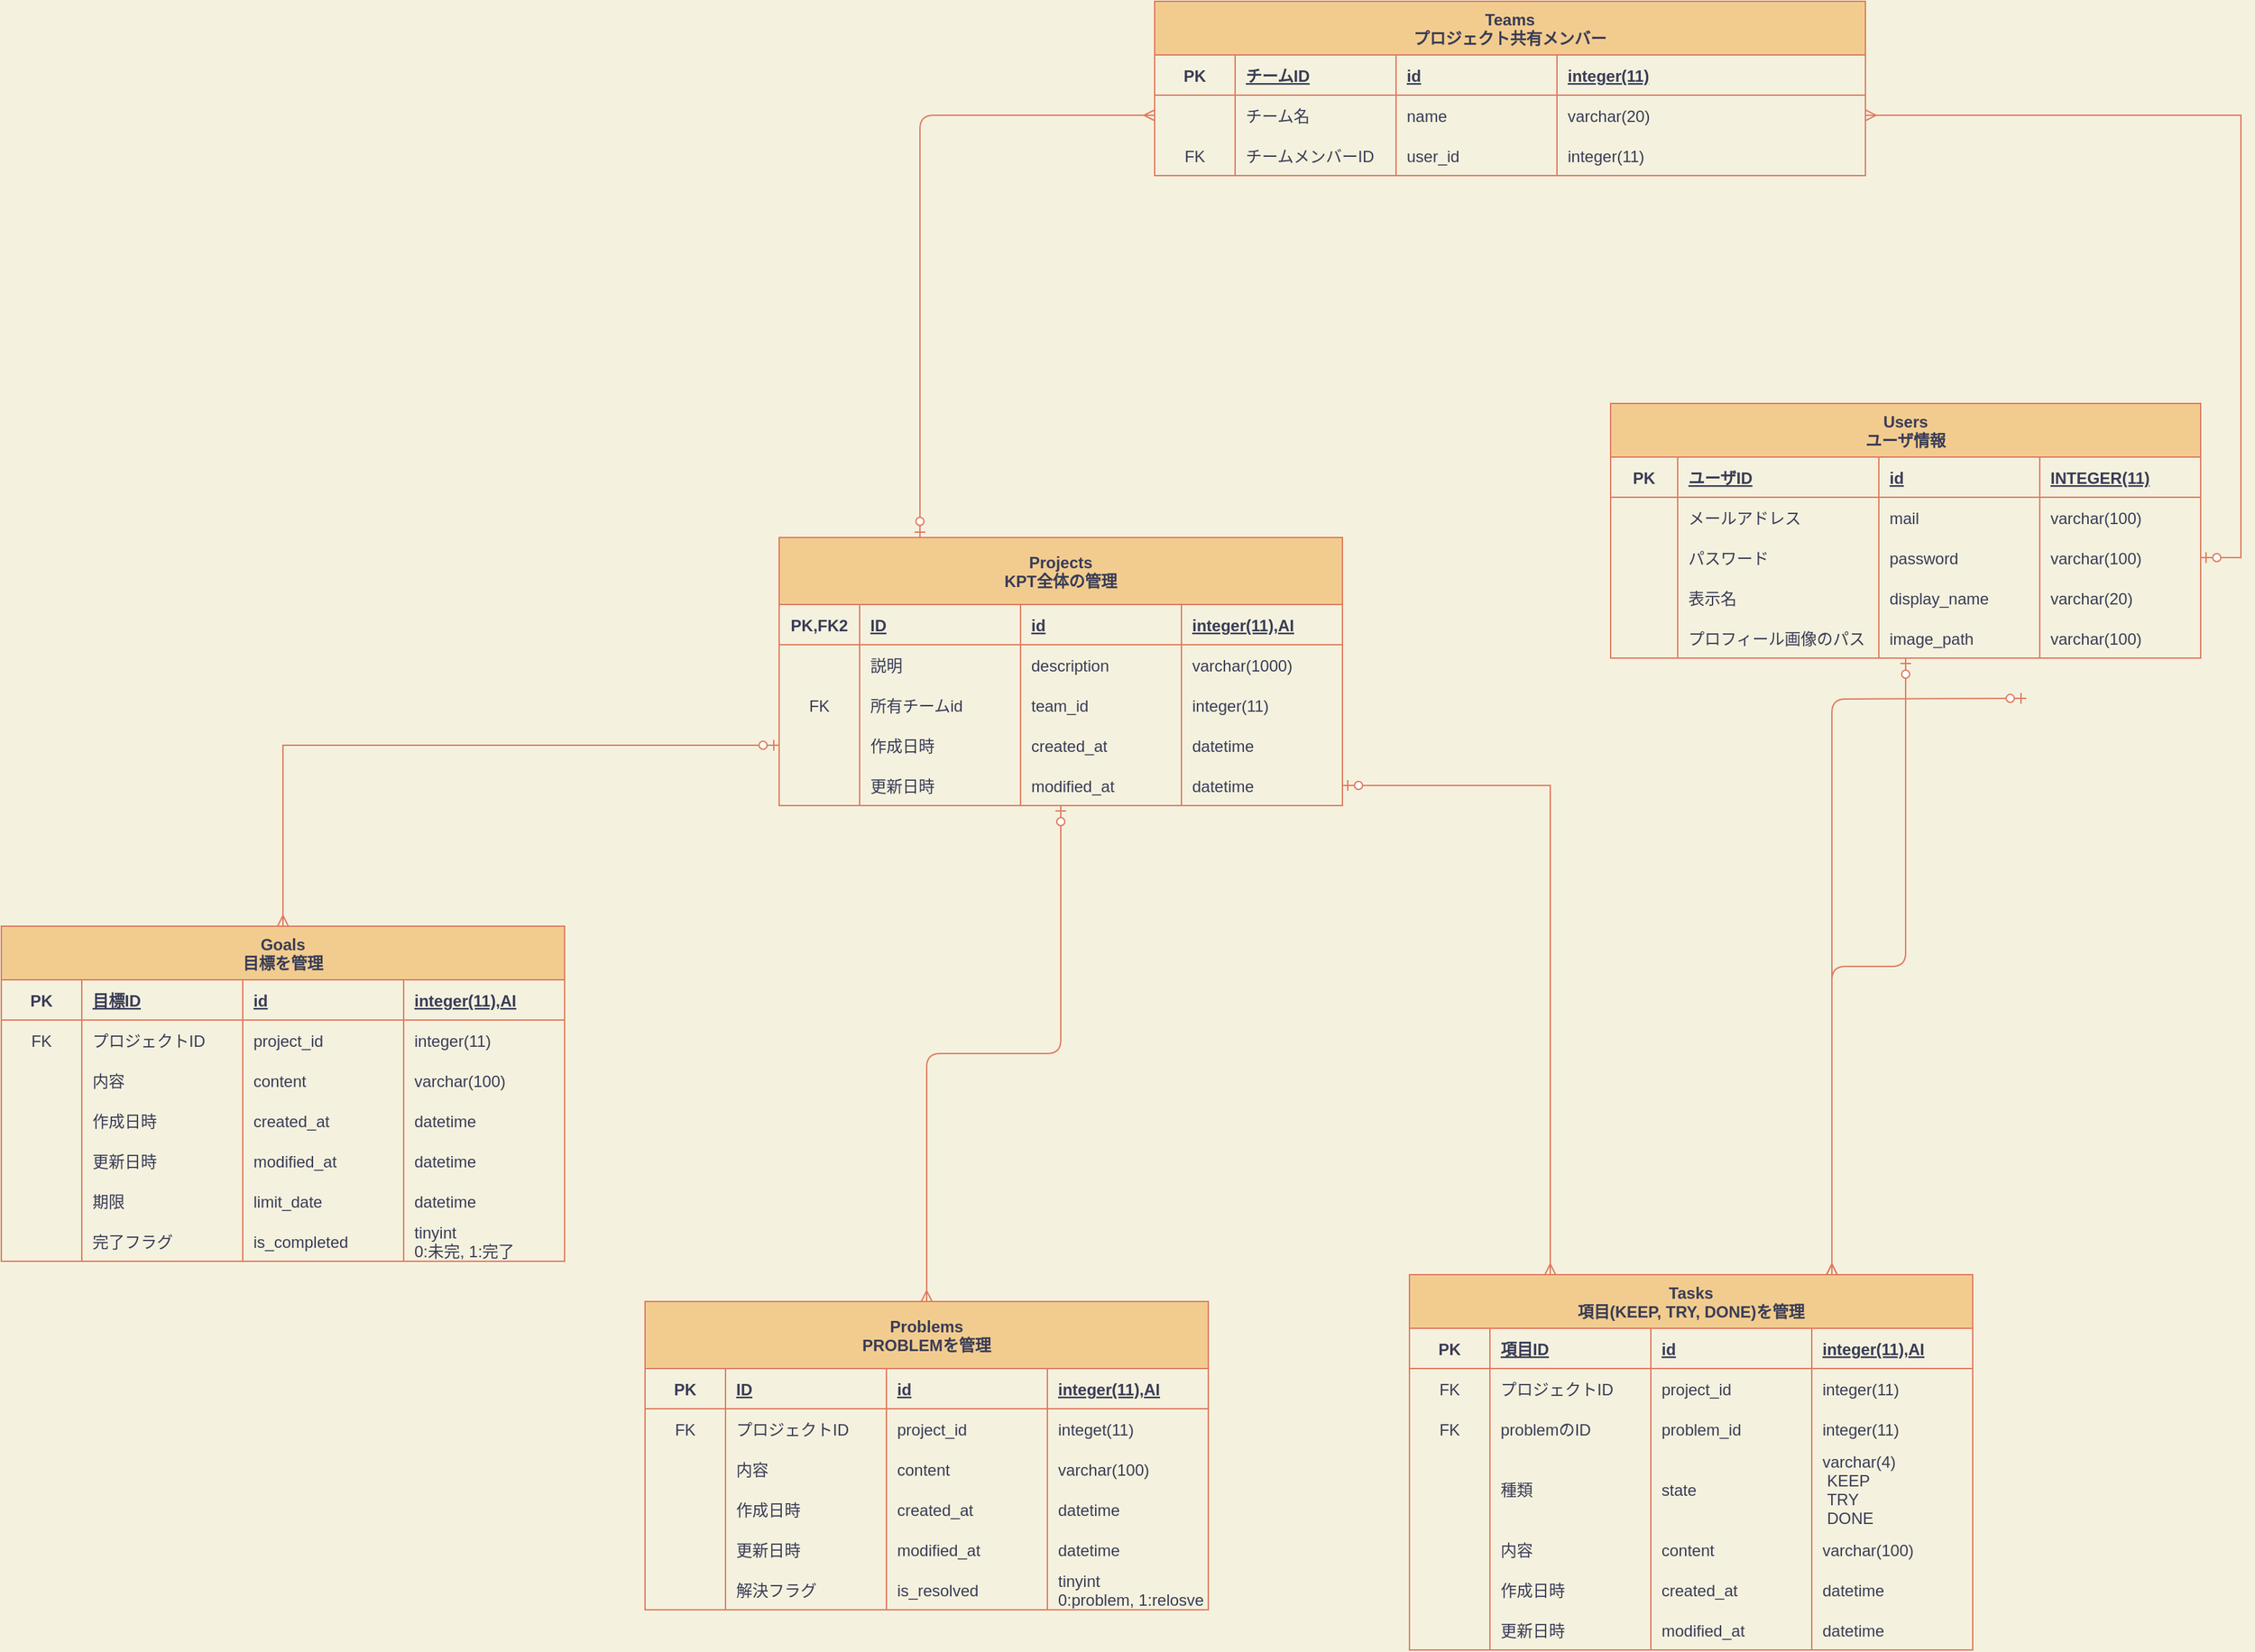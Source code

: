 <mxfile version="13.10.0" type="embed">
    <diagram id="QNNgESZjir1vx-nOhgNs" name="Page-1">
        <mxGraphModel dx="1314" dy="539" grid="1" gridSize="10" guides="1" tooltips="1" connect="1" arrows="1" fold="1" page="1" pageScale="1" pageWidth="827" pageHeight="1169" background="#F4F1DE" math="0" shadow="0">
            <root>
                <mxCell id="0"/>
                <mxCell id="1" parent="0"/>
                <mxCell id="329" style="edgeStyle=orthogonalEdgeStyle;curved=0;rounded=1;sketch=0;orthogonalLoop=1;jettySize=auto;html=1;entryX=0.75;entryY=0;entryDx=0;entryDy=0;startArrow=ERzeroToOne;startFill=1;endArrow=ERmany;endFill=0;strokeColor=#E07A5F;fillColor=#F2CC8F;fontColor=#393C56;exitX=0.399;exitY=1.011;exitDx=0;exitDy=0;exitPerimeter=0;labelBackgroundColor=#F4F1DE;" parent="1" target="156" edge="1">
                    <mxGeometry relative="1" as="geometry">
                        <mxPoint x="1010" y="930" as="sourcePoint"/>
                    </mxGeometry>
                </mxCell>
                <mxCell id="330" style="edgeStyle=orthogonalEdgeStyle;curved=0;rounded=1;sketch=0;orthogonalLoop=1;jettySize=auto;html=1;exitX=0.25;exitY=1;exitDx=0;exitDy=0;entryX=1;entryY=0.5;entryDx=0;entryDy=0;startArrow=ERzeroToOne;startFill=1;endArrow=ERmany;endFill=0;strokeColor=#E07A5F;fillColor=#F2CC8F;fontColor=#393C56;labelBackgroundColor=#F4F1DE;" parent="1" source="25" edge="1">
                    <mxGeometry relative="1" as="geometry"/>
                </mxCell>
                <mxCell id="425" style="edgeStyle=orthogonalEdgeStyle;curved=0;rounded=1;sketch=0;orthogonalLoop=1;jettySize=auto;html=1;entryX=0.75;entryY=0;entryDx=0;entryDy=0;startArrow=ERzeroToOne;startFill=1;endArrow=ERmany;endFill=0;strokeColor=#E07A5F;fillColor=#F2CC8F;fontColor=#393C56;" parent="1" source="25" target="156" edge="1">
                    <mxGeometry relative="1" as="geometry">
                        <mxPoint x="1120" y="930" as="sourcePoint"/>
                    </mxGeometry>
                </mxCell>
                <mxCell id="25" value="Users&#10;ユーザ情報" style="shape=table;startSize=40;container=1;collapsible=1;childLayout=tableLayout;fixedRows=1;rowLines=0;fontStyle=1;align=center;resizeLast=1;rounded=0;sketch=0;strokeColor=#E07A5F;fillColor=#F2CC8F;fontColor=#393C56;" parent="1" vertex="1">
                    <mxGeometry x="700" y="710" width="440" height="190" as="geometry"/>
                </mxCell>
                <mxCell id="29" value="" style="shape=partialRectangle;collapsible=0;dropTarget=0;pointerEvents=0;fillColor=none;top=0;left=0;bottom=1;right=0;points=[[0,0.5],[1,0.5]];portConstraint=eastwest;strokeColor=#E07A5F;fontColor=#393C56;" parent="25" vertex="1">
                    <mxGeometry y="40" width="440" height="30" as="geometry"/>
                </mxCell>
                <mxCell id="30" value="PK" style="shape=partialRectangle;connectable=0;fillColor=none;top=0;left=0;bottom=0;right=0;fontStyle=1;overflow=hidden;strokeColor=#E07A5F;fontColor=#393C56;" parent="29" vertex="1">
                    <mxGeometry width="50" height="30" as="geometry"/>
                </mxCell>
                <mxCell id="112" value="ユーザID" style="shape=partialRectangle;connectable=0;fillColor=none;top=0;left=0;bottom=0;right=0;align=left;spacingLeft=6;fontStyle=5;overflow=hidden;strokeColor=#E07A5F;fontColor=#393C56;" parent="29" vertex="1">
                    <mxGeometry x="50" width="150" height="30" as="geometry"/>
                </mxCell>
                <mxCell id="31" value="id" style="shape=partialRectangle;connectable=0;fillColor=none;top=0;left=0;bottom=0;right=0;align=left;spacingLeft=6;fontStyle=5;overflow=hidden;strokeColor=#E07A5F;fontColor=#393C56;" parent="29" vertex="1">
                    <mxGeometry x="200" width="120" height="30" as="geometry"/>
                </mxCell>
                <mxCell id="57" value="INTEGER(11)" style="shape=partialRectangle;connectable=0;fillColor=none;top=0;left=0;bottom=0;right=0;align=left;spacingLeft=6;fontStyle=5;overflow=hidden;strokeColor=#E07A5F;fontColor=#393C56;" parent="29" vertex="1">
                    <mxGeometry x="320" width="120" height="30" as="geometry"/>
                </mxCell>
                <mxCell id="32" value="" style="shape=partialRectangle;collapsible=0;dropTarget=0;pointerEvents=0;fillColor=none;top=0;left=0;bottom=0;right=0;points=[[0,0.5],[1,0.5]];portConstraint=eastwest;strokeColor=#E07A5F;fontColor=#393C56;" parent="25" vertex="1">
                    <mxGeometry y="70" width="440" height="30" as="geometry"/>
                </mxCell>
                <mxCell id="33" value="" style="shape=partialRectangle;connectable=0;fillColor=none;top=0;left=0;bottom=0;right=0;editable=1;overflow=hidden;strokeColor=#E07A5F;fontColor=#393C56;" parent="32" vertex="1">
                    <mxGeometry width="50" height="30" as="geometry"/>
                </mxCell>
                <mxCell id="113" value="メールアドレス" style="shape=partialRectangle;connectable=0;fillColor=none;top=0;left=0;bottom=0;right=0;align=left;spacingLeft=6;overflow=hidden;strokeColor=#E07A5F;fontColor=#393C56;" parent="32" vertex="1">
                    <mxGeometry x="50" width="150" height="30" as="geometry"/>
                </mxCell>
                <mxCell id="34" value="mail" style="shape=partialRectangle;connectable=0;fillColor=none;top=0;left=0;bottom=0;right=0;align=left;spacingLeft=6;overflow=hidden;strokeColor=#E07A5F;fontColor=#393C56;" parent="32" vertex="1">
                    <mxGeometry x="200" width="120" height="30" as="geometry"/>
                </mxCell>
                <mxCell id="58" value="varchar(100)" style="shape=partialRectangle;connectable=0;fillColor=none;top=0;left=0;bottom=0;right=0;align=left;spacingLeft=6;overflow=hidden;strokeColor=#E07A5F;fontColor=#393C56;" parent="32" vertex="1">
                    <mxGeometry x="320" width="120" height="30" as="geometry"/>
                </mxCell>
                <mxCell id="35" value="" style="shape=partialRectangle;collapsible=0;dropTarget=0;pointerEvents=0;fillColor=none;top=0;left=0;bottom=0;right=0;points=[[0,0.5],[1,0.5]];portConstraint=eastwest;strokeColor=#E07A5F;fontColor=#393C56;" parent="25" vertex="1">
                    <mxGeometry y="100" width="440" height="30" as="geometry"/>
                </mxCell>
                <mxCell id="36" value="" style="shape=partialRectangle;connectable=0;fillColor=none;top=0;left=0;bottom=0;right=0;editable=1;overflow=hidden;strokeColor=#E07A5F;fontColor=#393C56;" parent="35" vertex="1">
                    <mxGeometry width="50" height="30" as="geometry"/>
                </mxCell>
                <mxCell id="114" value="パスワード" style="shape=partialRectangle;connectable=0;fillColor=none;top=0;left=0;bottom=0;right=0;align=left;spacingLeft=6;overflow=hidden;strokeColor=#E07A5F;fontColor=#393C56;" parent="35" vertex="1">
                    <mxGeometry x="50" width="150" height="30" as="geometry"/>
                </mxCell>
                <mxCell id="37" value="password" style="shape=partialRectangle;connectable=0;fillColor=none;top=0;left=0;bottom=0;right=0;align=left;spacingLeft=6;overflow=hidden;strokeColor=#E07A5F;fontColor=#393C56;" parent="35" vertex="1">
                    <mxGeometry x="200" width="120" height="30" as="geometry"/>
                </mxCell>
                <mxCell id="59" value="varchar(100)" style="shape=partialRectangle;connectable=0;fillColor=none;top=0;left=0;bottom=0;right=0;align=left;spacingLeft=6;overflow=hidden;strokeColor=#E07A5F;fontColor=#393C56;" parent="35" vertex="1">
                    <mxGeometry x="320" width="120" height="30" as="geometry"/>
                </mxCell>
                <mxCell id="60" style="shape=partialRectangle;collapsible=0;dropTarget=0;pointerEvents=0;fillColor=none;top=0;left=0;bottom=0;right=0;points=[[0,0.5],[1,0.5]];portConstraint=eastwest;strokeColor=#E07A5F;fontColor=#393C56;" parent="25" vertex="1">
                    <mxGeometry y="130" width="440" height="30" as="geometry"/>
                </mxCell>
                <mxCell id="61" style="shape=partialRectangle;connectable=0;fillColor=none;top=0;left=0;bottom=0;right=0;editable=1;overflow=hidden;strokeColor=#E07A5F;fontColor=#393C56;" parent="60" vertex="1">
                    <mxGeometry width="50" height="30" as="geometry"/>
                </mxCell>
                <mxCell id="115" value="表示名" style="shape=partialRectangle;connectable=0;fillColor=none;top=0;left=0;bottom=0;right=0;align=left;spacingLeft=6;overflow=hidden;strokeColor=#E07A5F;fontColor=#393C56;" parent="60" vertex="1">
                    <mxGeometry x="50" width="150" height="30" as="geometry"/>
                </mxCell>
                <mxCell id="62" value="display_name" style="shape=partialRectangle;connectable=0;fillColor=none;top=0;left=0;bottom=0;right=0;align=left;spacingLeft=6;overflow=hidden;strokeColor=#E07A5F;fontColor=#393C56;" parent="60" vertex="1">
                    <mxGeometry x="200" width="120" height="30" as="geometry"/>
                </mxCell>
                <mxCell id="63" value="varchar(20)" style="shape=partialRectangle;connectable=0;fillColor=none;top=0;left=0;bottom=0;right=0;align=left;spacingLeft=6;overflow=hidden;strokeColor=#E07A5F;fontColor=#393C56;" parent="60" vertex="1">
                    <mxGeometry x="320" width="120" height="30" as="geometry"/>
                </mxCell>
                <mxCell id="68" style="shape=partialRectangle;collapsible=0;dropTarget=0;pointerEvents=0;fillColor=none;top=0;left=0;bottom=0;right=0;points=[[0,0.5],[1,0.5]];portConstraint=eastwest;strokeColor=#E07A5F;fontColor=#393C56;" parent="25" vertex="1">
                    <mxGeometry y="160" width="440" height="30" as="geometry"/>
                </mxCell>
                <mxCell id="69" style="shape=partialRectangle;connectable=0;fillColor=none;top=0;left=0;bottom=0;right=0;editable=1;overflow=hidden;strokeColor=#E07A5F;fontColor=#393C56;" parent="68" vertex="1">
                    <mxGeometry width="50" height="30" as="geometry"/>
                </mxCell>
                <mxCell id="117" value="プロフィール画像のパス" style="shape=partialRectangle;connectable=0;fillColor=none;top=0;left=0;bottom=0;right=0;align=left;spacingLeft=6;overflow=hidden;strokeColor=#E07A5F;fontColor=#393C56;" parent="68" vertex="1">
                    <mxGeometry x="50" width="150" height="30" as="geometry"/>
                </mxCell>
                <mxCell id="70" value="image_path" style="shape=partialRectangle;connectable=0;fillColor=none;top=0;left=0;bottom=0;right=0;align=left;spacingLeft=6;overflow=hidden;strokeColor=#E07A5F;fontColor=#393C56;" parent="68" vertex="1">
                    <mxGeometry x="200" width="120" height="30" as="geometry"/>
                </mxCell>
                <mxCell id="71" value="varchar(100)" style="shape=partialRectangle;connectable=0;fillColor=none;top=0;left=0;bottom=0;right=0;align=left;spacingLeft=6;overflow=hidden;strokeColor=#E07A5F;fontColor=#393C56;" parent="68" vertex="1">
                    <mxGeometry x="320" width="120" height="30" as="geometry"/>
                </mxCell>
                <mxCell id="148" style="edgeStyle=orthogonalEdgeStyle;curved=0;rounded=1;sketch=0;orthogonalLoop=1;jettySize=auto;html=1;exitX=0.5;exitY=1;exitDx=0;exitDy=0;entryX=1;entryY=0.5;entryDx=0;entryDy=0;startArrow=ERzeroToOne;startFill=1;endArrow=ERmany;endFill=0;strokeColor=#E07A5F;fillColor=#F2CC8F;fontColor=#393C56;labelBackgroundColor=#F4F1DE;" parent="1" source="77" edge="1">
                    <mxGeometry relative="1" as="geometry"/>
                </mxCell>
                <mxCell id="77" value="Teams&#10;プロジェクト共有メンバー" style="shape=table;startSize=40;container=1;collapsible=1;childLayout=tableLayout;fixedRows=1;rowLines=0;fontStyle=1;align=center;resizeLast=1;rounded=0;sketch=0;strokeColor=#E07A5F;fillColor=#F2CC8F;fontColor=#393C56;" parent="1" vertex="1">
                    <mxGeometry x="360" y="410" width="530" height="130" as="geometry"/>
                </mxCell>
                <mxCell id="81" value="" style="shape=partialRectangle;collapsible=0;dropTarget=0;pointerEvents=0;fillColor=none;top=0;left=0;bottom=1;right=0;points=[[0,0.5],[1,0.5]];portConstraint=eastwest;strokeColor=#E07A5F;fontColor=#393C56;" parent="77" vertex="1">
                    <mxGeometry y="40" width="530" height="30" as="geometry"/>
                </mxCell>
                <mxCell id="82" value="PK" style="shape=partialRectangle;connectable=0;fillColor=none;top=0;left=0;bottom=0;right=0;fontStyle=1;overflow=hidden;strokeColor=#E07A5F;fontColor=#393C56;" parent="81" vertex="1">
                    <mxGeometry width="60" height="30" as="geometry"/>
                </mxCell>
                <mxCell id="123" value="チームID" style="shape=partialRectangle;connectable=0;fillColor=none;top=0;left=0;bottom=0;right=0;align=left;spacingLeft=6;fontStyle=5;overflow=hidden;strokeColor=#E07A5F;fontColor=#393C56;" parent="81" vertex="1">
                    <mxGeometry x="60" width="120" height="30" as="geometry"/>
                </mxCell>
                <mxCell id="83" value="id" style="shape=partialRectangle;connectable=0;fillColor=none;top=0;left=0;bottom=0;right=0;align=left;spacingLeft=6;fontStyle=5;overflow=hidden;strokeColor=#E07A5F;fontColor=#393C56;" parent="81" vertex="1">
                    <mxGeometry x="180" width="120" height="30" as="geometry"/>
                </mxCell>
                <mxCell id="91" value="integer(11)" style="shape=partialRectangle;connectable=0;fillColor=none;top=0;left=0;bottom=0;right=0;align=left;spacingLeft=6;fontStyle=5;overflow=hidden;strokeColor=#E07A5F;fontColor=#393C56;" parent="81" vertex="1">
                    <mxGeometry x="300" width="230" height="30" as="geometry"/>
                </mxCell>
                <mxCell id="84" value="" style="shape=partialRectangle;collapsible=0;dropTarget=0;pointerEvents=0;fillColor=none;top=0;left=0;bottom=0;right=0;points=[[0,0.5],[1,0.5]];portConstraint=eastwest;strokeColor=#E07A5F;fontColor=#393C56;" parent="77" vertex="1">
                    <mxGeometry y="70" width="530" height="30" as="geometry"/>
                </mxCell>
                <mxCell id="85" value="" style="shape=partialRectangle;connectable=0;fillColor=none;top=0;left=0;bottom=0;right=0;editable=1;overflow=hidden;strokeColor=#E07A5F;fontColor=#393C56;" parent="84" vertex="1">
                    <mxGeometry width="60" height="30" as="geometry"/>
                </mxCell>
                <mxCell id="124" value="チーム名" style="shape=partialRectangle;connectable=0;fillColor=none;top=0;left=0;bottom=0;right=0;align=left;spacingLeft=6;overflow=hidden;strokeColor=#E07A5F;fontColor=#393C56;" parent="84" vertex="1">
                    <mxGeometry x="60" width="120" height="30" as="geometry"/>
                </mxCell>
                <mxCell id="86" value="name" style="shape=partialRectangle;connectable=0;fillColor=none;top=0;left=0;bottom=0;right=0;align=left;spacingLeft=6;overflow=hidden;strokeColor=#E07A5F;fontColor=#393C56;" parent="84" vertex="1">
                    <mxGeometry x="180" width="120" height="30" as="geometry"/>
                </mxCell>
                <mxCell id="92" value="varchar(20)" style="shape=partialRectangle;connectable=0;fillColor=none;top=0;left=0;bottom=0;right=0;align=left;spacingLeft=6;overflow=hidden;strokeColor=#E07A5F;fontColor=#393C56;" parent="84" vertex="1">
                    <mxGeometry x="300" width="230" height="30" as="geometry"/>
                </mxCell>
                <mxCell id="87" value="" style="shape=partialRectangle;collapsible=0;dropTarget=0;pointerEvents=0;fillColor=none;top=0;left=0;bottom=0;right=0;points=[[0,0.5],[1,0.5]];portConstraint=eastwest;strokeColor=#E07A5F;fontColor=#393C56;" parent="77" vertex="1">
                    <mxGeometry y="100" width="530" height="30" as="geometry"/>
                </mxCell>
                <mxCell id="88" value="FK" style="shape=partialRectangle;connectable=0;fillColor=none;top=0;left=0;bottom=0;right=0;editable=1;overflow=hidden;strokeColor=#E07A5F;fontColor=#393C56;" parent="87" vertex="1">
                    <mxGeometry width="60" height="30" as="geometry"/>
                </mxCell>
                <mxCell id="125" value="チームメンバーID" style="shape=partialRectangle;connectable=0;fillColor=none;top=0;left=0;bottom=0;right=0;align=left;spacingLeft=6;overflow=hidden;strokeColor=#E07A5F;fontColor=#393C56;" parent="87" vertex="1">
                    <mxGeometry x="60" width="120" height="30" as="geometry"/>
                </mxCell>
                <mxCell id="89" value="user_id" style="shape=partialRectangle;connectable=0;fillColor=none;top=0;left=0;bottom=0;right=0;align=left;spacingLeft=6;overflow=hidden;strokeColor=#E07A5F;fontColor=#393C56;" parent="87" vertex="1">
                    <mxGeometry x="180" width="120" height="30" as="geometry"/>
                </mxCell>
                <mxCell id="93" value="integer(11)" style="shape=partialRectangle;connectable=0;fillColor=none;top=0;left=0;bottom=0;right=0;align=left;spacingLeft=6;overflow=hidden;strokeColor=#E07A5F;fontColor=#393C56;" parent="87" vertex="1">
                    <mxGeometry x="300" width="230" height="30" as="geometry"/>
                </mxCell>
                <mxCell id="141" style="edgeStyle=orthogonalEdgeStyle;rounded=0;orthogonalLoop=1;jettySize=auto;html=1;exitX=1;exitY=0.5;exitDx=0;exitDy=0;entryX=1;entryY=0.5;entryDx=0;entryDy=0;strokeColor=#E07A5F;endArrow=ERmany;endFill=0;startArrow=ERzeroToOne;startFill=1;fontColor=#393C56;labelBackgroundColor=#F4F1DE;" parent="1" source="35" target="84" edge="1">
                    <mxGeometry relative="1" as="geometry">
                        <mxPoint x="610" y="175.667" as="targetPoint"/>
                        <Array as="points">
                            <mxPoint x="1170" y="825"/>
                            <mxPoint x="1170" y="495"/>
                        </Array>
                    </mxGeometry>
                </mxCell>
                <mxCell id="156" value="Tasks&#10;項目(KEEP, TRY, DONE)を管理" style="shape=table;startSize=40;container=1;collapsible=1;childLayout=tableLayout;fixedRows=1;rowLines=0;fontStyle=1;align=center;resizeLast=1;fillColor=#F2CC8F;strokeColor=#E07A5F;fontColor=#393C56;" parent="1" vertex="1">
                    <mxGeometry x="550" y="1360" width="420" height="280" as="geometry"/>
                </mxCell>
                <mxCell id="160" value="" style="shape=partialRectangle;collapsible=0;dropTarget=0;pointerEvents=0;fillColor=none;top=0;left=0;bottom=1;right=0;points=[[0,0.5],[1,0.5]];portConstraint=eastwest;strokeColor=#E07A5F;fontColor=#393C56;" parent="156" vertex="1">
                    <mxGeometry y="40" width="420" height="30" as="geometry"/>
                </mxCell>
                <mxCell id="161" value="PK" style="shape=partialRectangle;connectable=0;fillColor=none;top=0;left=0;bottom=0;right=0;fontStyle=1;overflow=hidden;strokeColor=#E07A5F;fontColor=#393C56;" parent="160" vertex="1">
                    <mxGeometry width="60" height="30" as="geometry"/>
                </mxCell>
                <mxCell id="162" value="項目ID" style="shape=partialRectangle;connectable=0;fillColor=none;top=0;left=0;bottom=0;right=0;align=left;spacingLeft=6;fontStyle=5;overflow=hidden;strokeColor=#E07A5F;fontColor=#393C56;" parent="160" vertex="1">
                    <mxGeometry x="60" width="120" height="30" as="geometry"/>
                </mxCell>
                <mxCell id="184" value="id" style="shape=partialRectangle;connectable=0;fillColor=none;top=0;left=0;bottom=0;right=0;align=left;spacingLeft=6;fontStyle=5;overflow=hidden;strokeColor=#E07A5F;fontColor=#393C56;" parent="160" vertex="1">
                    <mxGeometry x="180" width="120" height="30" as="geometry"/>
                </mxCell>
                <mxCell id="283" value="integer(11),AI" style="shape=partialRectangle;connectable=0;fillColor=none;top=0;left=0;bottom=0;right=0;align=left;spacingLeft=6;fontStyle=5;overflow=hidden;strokeColor=#E07A5F;fontColor=#393C56;" parent="160" vertex="1">
                    <mxGeometry x="300" width="120" height="30" as="geometry"/>
                </mxCell>
                <mxCell id="195" style="shape=partialRectangle;collapsible=0;dropTarget=0;pointerEvents=0;fillColor=none;top=0;left=0;bottom=0;right=0;points=[[0,0.5],[1,0.5]];portConstraint=eastwest;strokeColor=#E07A5F;fontColor=#393C56;" parent="156" vertex="1">
                    <mxGeometry y="70" width="420" height="30" as="geometry"/>
                </mxCell>
                <mxCell id="196" value="FK" style="shape=partialRectangle;connectable=0;fillColor=none;top=0;left=0;bottom=0;right=0;editable=1;overflow=hidden;strokeColor=#E07A5F;fontColor=#393C56;" parent="195" vertex="1">
                    <mxGeometry width="60" height="30" as="geometry"/>
                </mxCell>
                <mxCell id="197" value="プロジェクトID" style="shape=partialRectangle;connectable=0;fillColor=none;top=0;left=0;bottom=0;right=0;align=left;spacingLeft=6;overflow=hidden;strokeColor=#E07A5F;fontColor=#393C56;" parent="195" vertex="1">
                    <mxGeometry x="60" width="120" height="30" as="geometry"/>
                </mxCell>
                <mxCell id="198" value="project_id" style="shape=partialRectangle;connectable=0;fillColor=none;top=0;left=0;bottom=0;right=0;align=left;spacingLeft=6;overflow=hidden;strokeColor=#E07A5F;fontColor=#393C56;" parent="195" vertex="1">
                    <mxGeometry x="180" width="120" height="30" as="geometry"/>
                </mxCell>
                <mxCell id="284" value="integer(11)" style="shape=partialRectangle;connectable=0;fillColor=none;top=0;left=0;bottom=0;right=0;align=left;spacingLeft=6;overflow=hidden;strokeColor=#E07A5F;fontColor=#393C56;" parent="195" vertex="1">
                    <mxGeometry x="300" width="120" height="30" as="geometry"/>
                </mxCell>
                <mxCell id="346" style="shape=partialRectangle;collapsible=0;dropTarget=0;pointerEvents=0;fillColor=none;top=0;left=0;bottom=0;right=0;points=[[0,0.5],[1,0.5]];portConstraint=eastwest;strokeColor=#E07A5F;fontColor=#393C56;" parent="156" vertex="1">
                    <mxGeometry y="100" width="420" height="30" as="geometry"/>
                </mxCell>
                <mxCell id="347" value="FK" style="shape=partialRectangle;connectable=0;fillColor=none;top=0;left=0;bottom=0;right=0;editable=1;overflow=hidden;strokeColor=#E07A5F;fontColor=#393C56;" parent="346" vertex="1">
                    <mxGeometry width="60" height="30" as="geometry"/>
                </mxCell>
                <mxCell id="348" value="problemのID" style="shape=partialRectangle;connectable=0;fillColor=none;top=0;left=0;bottom=0;right=0;align=left;spacingLeft=6;overflow=hidden;strokeColor=#E07A5F;fontColor=#393C56;" parent="346" vertex="1">
                    <mxGeometry x="60" width="120" height="30" as="geometry"/>
                </mxCell>
                <mxCell id="349" value="problem_id" style="shape=partialRectangle;connectable=0;fillColor=none;top=0;left=0;bottom=0;right=0;align=left;spacingLeft=6;overflow=hidden;strokeColor=#E07A5F;fontColor=#393C56;" parent="346" vertex="1">
                    <mxGeometry x="180" width="120" height="30" as="geometry"/>
                </mxCell>
                <mxCell id="350" value="integer(11)" style="shape=partialRectangle;connectable=0;fillColor=none;top=0;left=0;bottom=0;right=0;align=left;spacingLeft=6;overflow=hidden;strokeColor=#E07A5F;fontColor=#393C56;" parent="346" vertex="1">
                    <mxGeometry x="300" width="120" height="30" as="geometry"/>
                </mxCell>
                <mxCell id="163" value="" style="shape=partialRectangle;collapsible=0;dropTarget=0;pointerEvents=0;fillColor=none;top=0;left=0;bottom=0;right=0;points=[[0,0.5],[1,0.5]];portConstraint=eastwest;strokeColor=#E07A5F;fontColor=#393C56;" parent="156" vertex="1">
                    <mxGeometry y="130" width="420" height="60" as="geometry"/>
                </mxCell>
                <mxCell id="164" value="" style="shape=partialRectangle;connectable=0;fillColor=none;top=0;left=0;bottom=0;right=0;editable=1;overflow=hidden;strokeColor=#E07A5F;fontColor=#393C56;" parent="163" vertex="1">
                    <mxGeometry width="60" height="60" as="geometry"/>
                </mxCell>
                <mxCell id="165" value="種類" style="shape=partialRectangle;connectable=0;fillColor=none;top=0;left=0;bottom=0;right=0;align=left;spacingLeft=6;overflow=hidden;strokeColor=#E07A5F;fontColor=#393C56;" parent="163" vertex="1">
                    <mxGeometry x="60" width="120" height="60" as="geometry"/>
                </mxCell>
                <mxCell id="185" value="state" style="shape=partialRectangle;connectable=0;fillColor=none;top=0;left=0;bottom=0;right=0;align=left;spacingLeft=6;overflow=hidden;strokeColor=#E07A5F;fontColor=#393C56;" parent="163" vertex="1">
                    <mxGeometry x="180" width="120" height="60" as="geometry"/>
                </mxCell>
                <mxCell id="285" value="varchar(4)&#10; KEEP&#10; TRY&#10; DONE" style="shape=partialRectangle;connectable=0;fillColor=none;top=0;left=0;bottom=0;right=0;align=left;spacingLeft=6;overflow=hidden;strokeColor=#E07A5F;fontColor=#393C56;" parent="163" vertex="1">
                    <mxGeometry x="300" width="120" height="60" as="geometry"/>
                </mxCell>
                <mxCell id="166" value="" style="shape=partialRectangle;collapsible=0;dropTarget=0;pointerEvents=0;fillColor=none;top=0;left=0;bottom=0;right=0;points=[[0,0.5],[1,0.5]];portConstraint=eastwest;strokeColor=#E07A5F;fontColor=#393C56;" parent="156" vertex="1">
                    <mxGeometry y="190" width="420" height="30" as="geometry"/>
                </mxCell>
                <mxCell id="167" value="" style="shape=partialRectangle;connectable=0;fillColor=none;top=0;left=0;bottom=0;right=0;editable=1;overflow=hidden;strokeColor=#E07A5F;fontColor=#393C56;" parent="166" vertex="1">
                    <mxGeometry width="60" height="30" as="geometry"/>
                </mxCell>
                <mxCell id="168" value="内容" style="shape=partialRectangle;connectable=0;fillColor=none;top=0;left=0;bottom=0;right=0;align=left;spacingLeft=6;overflow=hidden;strokeColor=#E07A5F;fontColor=#393C56;" parent="166" vertex="1">
                    <mxGeometry x="60" width="120" height="30" as="geometry"/>
                </mxCell>
                <mxCell id="186" value="content" style="shape=partialRectangle;connectable=0;fillColor=none;top=0;left=0;bottom=0;right=0;align=left;spacingLeft=6;overflow=hidden;strokeColor=#E07A5F;fontColor=#393C56;" parent="166" vertex="1">
                    <mxGeometry x="180" width="120" height="30" as="geometry"/>
                </mxCell>
                <mxCell id="286" value="varchar(100)" style="shape=partialRectangle;connectable=0;fillColor=none;top=0;left=0;bottom=0;right=0;align=left;spacingLeft=6;overflow=hidden;strokeColor=#E07A5F;fontColor=#393C56;" parent="166" vertex="1">
                    <mxGeometry x="300" width="120" height="30" as="geometry"/>
                </mxCell>
                <mxCell id="288" style="shape=partialRectangle;collapsible=0;dropTarget=0;pointerEvents=0;fillColor=none;top=0;left=0;bottom=0;right=0;points=[[0,0.5],[1,0.5]];portConstraint=eastwest;strokeColor=#E07A5F;fontColor=#393C56;" parent="156" vertex="1">
                    <mxGeometry y="220" width="420" height="30" as="geometry"/>
                </mxCell>
                <mxCell id="289" style="shape=partialRectangle;connectable=0;fillColor=none;top=0;left=0;bottom=0;right=0;editable=1;overflow=hidden;strokeColor=#E07A5F;fontColor=#393C56;" parent="288" vertex="1">
                    <mxGeometry width="60" height="30" as="geometry"/>
                </mxCell>
                <mxCell id="290" value="作成日時" style="shape=partialRectangle;connectable=0;fillColor=none;top=0;left=0;bottom=0;right=0;align=left;spacingLeft=6;overflow=hidden;strokeColor=#E07A5F;fontColor=#393C56;" parent="288" vertex="1">
                    <mxGeometry x="60" width="120" height="30" as="geometry"/>
                </mxCell>
                <mxCell id="291" value="created_at" style="shape=partialRectangle;connectable=0;fillColor=none;top=0;left=0;bottom=0;right=0;align=left;spacingLeft=6;overflow=hidden;strokeColor=#E07A5F;fontColor=#393C56;" parent="288" vertex="1">
                    <mxGeometry x="180" width="120" height="30" as="geometry"/>
                </mxCell>
                <mxCell id="292" value="datetime" style="shape=partialRectangle;connectable=0;fillColor=none;top=0;left=0;bottom=0;right=0;align=left;spacingLeft=6;overflow=hidden;strokeColor=#E07A5F;fontColor=#393C56;" parent="288" vertex="1">
                    <mxGeometry x="300" width="120" height="30" as="geometry"/>
                </mxCell>
                <mxCell id="303" style="shape=partialRectangle;collapsible=0;dropTarget=0;pointerEvents=0;fillColor=none;top=0;left=0;bottom=0;right=0;points=[[0,0.5],[1,0.5]];portConstraint=eastwest;strokeColor=#E07A5F;fontColor=#393C56;" parent="156" vertex="1">
                    <mxGeometry y="250" width="420" height="30" as="geometry"/>
                </mxCell>
                <mxCell id="304" style="shape=partialRectangle;connectable=0;fillColor=none;top=0;left=0;bottom=0;right=0;editable=1;overflow=hidden;strokeColor=#E07A5F;fontColor=#393C56;" parent="303" vertex="1">
                    <mxGeometry width="60" height="30" as="geometry"/>
                </mxCell>
                <mxCell id="305" value="更新日時" style="shape=partialRectangle;connectable=0;fillColor=none;top=0;left=0;bottom=0;right=0;align=left;spacingLeft=6;overflow=hidden;strokeColor=#E07A5F;fontColor=#393C56;" parent="303" vertex="1">
                    <mxGeometry x="60" width="120" height="30" as="geometry"/>
                </mxCell>
                <mxCell id="306" value="modified_at" style="shape=partialRectangle;connectable=0;fillColor=none;top=0;left=0;bottom=0;right=0;align=left;spacingLeft=6;overflow=hidden;strokeColor=#E07A5F;fontColor=#393C56;" parent="303" vertex="1">
                    <mxGeometry x="180" width="120" height="30" as="geometry"/>
                </mxCell>
                <mxCell id="307" value="datetime" style="shape=partialRectangle;connectable=0;fillColor=none;top=0;left=0;bottom=0;right=0;align=left;spacingLeft=6;overflow=hidden;strokeColor=#E07A5F;fontColor=#393C56;" parent="303" vertex="1">
                    <mxGeometry x="300" width="120" height="30" as="geometry"/>
                </mxCell>
                <mxCell id="170" value="Problems&#10;PROBLEMを管理" style="shape=table;startSize=50;container=1;collapsible=1;childLayout=tableLayout;fixedRows=1;rowLines=0;fontStyle=1;align=center;resizeLast=1;fillColor=#F2CC8F;strokeColor=#E07A5F;fontColor=#393C56;" parent="1" vertex="1">
                    <mxGeometry x="-20" y="1380" width="420" height="230" as="geometry"/>
                </mxCell>
                <mxCell id="174" value="" style="shape=partialRectangle;collapsible=0;dropTarget=0;pointerEvents=0;fillColor=none;top=0;left=0;bottom=1;right=0;points=[[0,0.5],[1,0.5]];portConstraint=eastwest;strokeColor=#E07A5F;fontColor=#393C56;" parent="170" vertex="1">
                    <mxGeometry y="50" width="420" height="30" as="geometry"/>
                </mxCell>
                <mxCell id="175" value="PK" style="shape=partialRectangle;connectable=0;fillColor=none;top=0;left=0;bottom=0;right=0;fontStyle=1;overflow=hidden;strokeColor=#E07A5F;fontColor=#393C56;" parent="174" vertex="1">
                    <mxGeometry width="60" height="30" as="geometry"/>
                </mxCell>
                <mxCell id="176" value="ID" style="shape=partialRectangle;connectable=0;fillColor=none;top=0;left=0;bottom=0;right=0;align=left;spacingLeft=6;fontStyle=5;overflow=hidden;strokeColor=#E07A5F;fontColor=#393C56;" parent="174" vertex="1">
                    <mxGeometry x="60" width="120" height="30" as="geometry"/>
                </mxCell>
                <mxCell id="188" value="id" style="shape=partialRectangle;connectable=0;fillColor=none;top=0;left=0;bottom=0;right=0;align=left;spacingLeft=6;fontStyle=5;overflow=hidden;strokeColor=#E07A5F;fontColor=#393C56;" parent="174" vertex="1">
                    <mxGeometry x="180" width="120" height="30" as="geometry"/>
                </mxCell>
                <mxCell id="192" value="integer(11),AI" style="shape=partialRectangle;connectable=0;fillColor=none;top=0;left=0;bottom=0;right=0;align=left;spacingLeft=6;fontStyle=5;overflow=hidden;strokeColor=#E07A5F;fontColor=#393C56;" parent="174" vertex="1">
                    <mxGeometry x="300" width="120" height="30" as="geometry"/>
                </mxCell>
                <mxCell id="226" style="shape=partialRectangle;collapsible=0;dropTarget=0;pointerEvents=0;fillColor=none;top=0;left=0;bottom=0;right=0;points=[[0,0.5],[1,0.5]];portConstraint=eastwest;strokeColor=#E07A5F;fontColor=#393C56;" parent="170" vertex="1">
                    <mxGeometry y="80" width="420" height="30" as="geometry"/>
                </mxCell>
                <mxCell id="227" value="FK" style="shape=partialRectangle;connectable=0;fillColor=none;top=0;left=0;bottom=0;right=0;editable=1;overflow=hidden;strokeColor=#E07A5F;fontColor=#393C56;" parent="226" vertex="1">
                    <mxGeometry width="60" height="30" as="geometry"/>
                </mxCell>
                <mxCell id="228" value="プロジェクトID" style="shape=partialRectangle;connectable=0;fillColor=none;top=0;left=0;bottom=0;right=0;align=left;spacingLeft=6;overflow=hidden;strokeColor=#E07A5F;fontColor=#393C56;" parent="226" vertex="1">
                    <mxGeometry x="60" width="120" height="30" as="geometry"/>
                </mxCell>
                <mxCell id="229" value="project_id" style="shape=partialRectangle;connectable=0;fillColor=none;top=0;left=0;bottom=0;right=0;align=left;spacingLeft=6;overflow=hidden;strokeColor=#E07A5F;fontColor=#393C56;" parent="226" vertex="1">
                    <mxGeometry x="180" width="120" height="30" as="geometry"/>
                </mxCell>
                <mxCell id="230" value="integet(11)" style="shape=partialRectangle;connectable=0;fillColor=none;top=0;left=0;bottom=0;right=0;align=left;spacingLeft=6;overflow=hidden;strokeColor=#E07A5F;fontColor=#393C56;" parent="226" vertex="1">
                    <mxGeometry x="300" width="120" height="30" as="geometry"/>
                </mxCell>
                <mxCell id="177" value="" style="shape=partialRectangle;collapsible=0;dropTarget=0;pointerEvents=0;fillColor=none;top=0;left=0;bottom=0;right=0;points=[[0,0.5],[1,0.5]];portConstraint=eastwest;strokeColor=#E07A5F;fontColor=#393C56;" parent="170" vertex="1">
                    <mxGeometry y="110" width="420" height="30" as="geometry"/>
                </mxCell>
                <mxCell id="178" value="" style="shape=partialRectangle;connectable=0;fillColor=none;top=0;left=0;bottom=0;right=0;editable=1;overflow=hidden;strokeColor=#E07A5F;fontColor=#393C56;" parent="177" vertex="1">
                    <mxGeometry width="60" height="30" as="geometry"/>
                </mxCell>
                <mxCell id="179" value="内容" style="shape=partialRectangle;connectable=0;fillColor=none;top=0;left=0;bottom=0;right=0;align=left;spacingLeft=6;overflow=hidden;strokeColor=#E07A5F;fontColor=#393C56;" parent="177" vertex="1">
                    <mxGeometry x="60" width="120" height="30" as="geometry"/>
                </mxCell>
                <mxCell id="189" value="content" style="shape=partialRectangle;connectable=0;fillColor=none;top=0;left=0;bottom=0;right=0;align=left;spacingLeft=6;overflow=hidden;strokeColor=#E07A5F;fontColor=#393C56;" parent="177" vertex="1">
                    <mxGeometry x="180" width="120" height="30" as="geometry"/>
                </mxCell>
                <mxCell id="193" value="varchar(100)" style="shape=partialRectangle;connectable=0;fillColor=none;top=0;left=0;bottom=0;right=0;align=left;spacingLeft=6;overflow=hidden;strokeColor=#E07A5F;fontColor=#393C56;" parent="177" vertex="1">
                    <mxGeometry x="300" width="120" height="30" as="geometry"/>
                </mxCell>
                <mxCell id="277" style="shape=partialRectangle;collapsible=0;dropTarget=0;pointerEvents=0;fillColor=none;top=0;left=0;bottom=0;right=0;points=[[0,0.5],[1,0.5]];portConstraint=eastwest;strokeColor=#E07A5F;fontColor=#393C56;" parent="170" vertex="1">
                    <mxGeometry y="140" width="420" height="30" as="geometry"/>
                </mxCell>
                <mxCell id="278" style="shape=partialRectangle;connectable=0;fillColor=none;top=0;left=0;bottom=0;right=0;editable=1;overflow=hidden;strokeColor=#E07A5F;fontColor=#393C56;" parent="277" vertex="1">
                    <mxGeometry width="60" height="30" as="geometry"/>
                </mxCell>
                <mxCell id="279" value="作成日時" style="shape=partialRectangle;connectable=0;fillColor=none;top=0;left=0;bottom=0;right=0;align=left;spacingLeft=6;overflow=hidden;strokeColor=#E07A5F;fontColor=#393C56;" parent="277" vertex="1">
                    <mxGeometry x="60" width="120" height="30" as="geometry"/>
                </mxCell>
                <mxCell id="280" value="created_at" style="shape=partialRectangle;connectable=0;fillColor=none;top=0;left=0;bottom=0;right=0;align=left;spacingLeft=6;overflow=hidden;strokeColor=#E07A5F;fontColor=#393C56;" parent="277" vertex="1">
                    <mxGeometry x="180" width="120" height="30" as="geometry"/>
                </mxCell>
                <mxCell id="281" value="datetime" style="shape=partialRectangle;connectable=0;fillColor=none;top=0;left=0;bottom=0;right=0;align=left;spacingLeft=6;overflow=hidden;strokeColor=#E07A5F;fontColor=#393C56;" parent="277" vertex="1">
                    <mxGeometry x="300" width="120" height="30" as="geometry"/>
                </mxCell>
                <mxCell id="308" style="shape=partialRectangle;collapsible=0;dropTarget=0;pointerEvents=0;fillColor=none;top=0;left=0;bottom=0;right=0;points=[[0,0.5],[1,0.5]];portConstraint=eastwest;strokeColor=#E07A5F;fontColor=#393C56;" parent="170" vertex="1">
                    <mxGeometry y="170" width="420" height="30" as="geometry"/>
                </mxCell>
                <mxCell id="309" style="shape=partialRectangle;connectable=0;fillColor=none;top=0;left=0;bottom=0;right=0;editable=1;overflow=hidden;strokeColor=#E07A5F;fontColor=#393C56;" parent="308" vertex="1">
                    <mxGeometry width="60" height="30" as="geometry"/>
                </mxCell>
                <mxCell id="310" value="更新日時" style="shape=partialRectangle;connectable=0;fillColor=none;top=0;left=0;bottom=0;right=0;align=left;spacingLeft=6;overflow=hidden;strokeColor=#E07A5F;fontColor=#393C56;" parent="308" vertex="1">
                    <mxGeometry x="60" width="120" height="30" as="geometry"/>
                </mxCell>
                <mxCell id="311" value="modified_at" style="shape=partialRectangle;connectable=0;fillColor=none;top=0;left=0;bottom=0;right=0;align=left;spacingLeft=6;overflow=hidden;strokeColor=#E07A5F;fontColor=#393C56;" parent="308" vertex="1">
                    <mxGeometry x="180" width="120" height="30" as="geometry"/>
                </mxCell>
                <mxCell id="312" value="datetime" style="shape=partialRectangle;connectable=0;fillColor=none;top=0;left=0;bottom=0;right=0;align=left;spacingLeft=6;overflow=hidden;strokeColor=#E07A5F;fontColor=#393C56;" parent="308" vertex="1">
                    <mxGeometry x="300" width="120" height="30" as="geometry"/>
                </mxCell>
                <mxCell id="318" style="shape=partialRectangle;collapsible=0;dropTarget=0;pointerEvents=0;fillColor=none;top=0;left=0;bottom=0;right=0;points=[[0,0.5],[1,0.5]];portConstraint=eastwest;strokeColor=#E07A5F;fontColor=#393C56;" parent="170" vertex="1">
                    <mxGeometry y="200" width="420" height="30" as="geometry"/>
                </mxCell>
                <mxCell id="319" style="shape=partialRectangle;connectable=0;fillColor=none;top=0;left=0;bottom=0;right=0;editable=1;overflow=hidden;strokeColor=#E07A5F;fontColor=#393C56;" parent="318" vertex="1">
                    <mxGeometry width="60" height="30" as="geometry"/>
                </mxCell>
                <mxCell id="320" value="解決フラグ" style="shape=partialRectangle;connectable=0;fillColor=none;top=0;left=0;bottom=0;right=0;align=left;spacingLeft=6;overflow=hidden;strokeColor=#E07A5F;fontColor=#393C56;" parent="318" vertex="1">
                    <mxGeometry x="60" width="120" height="30" as="geometry"/>
                </mxCell>
                <mxCell id="321" value="is_resolved" style="shape=partialRectangle;connectable=0;fillColor=none;top=0;left=0;bottom=0;right=0;align=left;spacingLeft=6;overflow=hidden;strokeColor=#E07A5F;fontColor=#393C56;" parent="318" vertex="1">
                    <mxGeometry x="180" width="120" height="30" as="geometry"/>
                </mxCell>
                <mxCell id="322" value="tinyint&#10;0:problem, 1:relosve" style="shape=partialRectangle;connectable=0;fillColor=none;top=0;left=0;bottom=0;right=0;align=left;spacingLeft=6;overflow=hidden;strokeColor=#E07A5F;fontColor=#393C56;" parent="318" vertex="1">
                    <mxGeometry x="300" width="120" height="30" as="geometry"/>
                </mxCell>
                <mxCell id="426" style="edgeStyle=orthogonalEdgeStyle;curved=0;rounded=1;sketch=0;orthogonalLoop=1;jettySize=auto;html=1;entryX=0.5;entryY=0;entryDx=0;entryDy=0;startArrow=ERzeroToOne;startFill=1;endArrow=ERmany;endFill=0;strokeColor=#E07A5F;fillColor=#F2CC8F;fontColor=#393C56;" parent="1" source="203" target="170" edge="1">
                    <mxGeometry relative="1" as="geometry"/>
                </mxCell>
                <mxCell id="203" value="Projects&#10;KPT全体の管理" style="shape=table;startSize=50;container=1;collapsible=1;childLayout=tableLayout;fixedRows=1;rowLines=0;fontStyle=1;align=center;resizeLast=1;fillColor=#F2CC8F;strokeColor=#E07A5F;fontColor=#393C56;" parent="1" vertex="1">
                    <mxGeometry x="80" y="810" width="420" height="200" as="geometry"/>
                </mxCell>
                <mxCell id="209" value="" style="shape=partialRectangle;collapsible=0;dropTarget=0;pointerEvents=0;fillColor=none;top=0;left=0;bottom=1;right=0;points=[[0,0.5],[1,0.5]];portConstraint=eastwest;strokeColor=#E07A5F;fontColor=#393C56;" parent="203" vertex="1">
                    <mxGeometry y="50" width="420" height="30" as="geometry"/>
                </mxCell>
                <mxCell id="210" value="PK,FK2" style="shape=partialRectangle;connectable=0;fillColor=none;top=0;left=0;bottom=0;right=0;fontStyle=1;overflow=hidden;strokeColor=#E07A5F;fontColor=#393C56;" parent="209" vertex="1">
                    <mxGeometry width="60" height="30" as="geometry"/>
                </mxCell>
                <mxCell id="211" value="ID" style="shape=partialRectangle;connectable=0;fillColor=none;top=0;left=0;bottom=0;right=0;align=left;spacingLeft=6;fontStyle=5;overflow=hidden;strokeColor=#E07A5F;fontColor=#393C56;" parent="209" vertex="1">
                    <mxGeometry x="60" width="120" height="30" as="geometry"/>
                </mxCell>
                <mxCell id="212" value="id" style="shape=partialRectangle;connectable=0;fillColor=none;top=0;left=0;bottom=0;right=0;align=left;spacingLeft=6;fontStyle=5;overflow=hidden;strokeColor=#E07A5F;fontColor=#393C56;" parent="209" vertex="1">
                    <mxGeometry x="180" width="120" height="30" as="geometry"/>
                </mxCell>
                <mxCell id="213" value="integer(11),AI" style="shape=partialRectangle;connectable=0;fillColor=none;top=0;left=0;bottom=0;right=0;align=left;spacingLeft=6;fontStyle=5;overflow=hidden;strokeColor=#E07A5F;fontColor=#393C56;" parent="209" vertex="1">
                    <mxGeometry x="300" width="120" height="30" as="geometry"/>
                </mxCell>
                <mxCell id="214" value="" style="shape=partialRectangle;collapsible=0;dropTarget=0;pointerEvents=0;fillColor=none;top=0;left=0;bottom=0;right=0;points=[[0,0.5],[1,0.5]];portConstraint=eastwest;strokeColor=#E07A5F;fontColor=#393C56;" parent="203" vertex="1">
                    <mxGeometry y="80" width="420" height="30" as="geometry"/>
                </mxCell>
                <mxCell id="215" value="" style="shape=partialRectangle;connectable=0;fillColor=none;top=0;left=0;bottom=0;right=0;editable=1;overflow=hidden;strokeColor=#E07A5F;fontColor=#393C56;" parent="214" vertex="1">
                    <mxGeometry width="60" height="30" as="geometry"/>
                </mxCell>
                <mxCell id="216" value="説明" style="shape=partialRectangle;connectable=0;fillColor=none;top=0;left=0;bottom=0;right=0;align=left;spacingLeft=6;overflow=hidden;strokeColor=#E07A5F;fontColor=#393C56;" parent="214" vertex="1">
                    <mxGeometry x="60" width="120" height="30" as="geometry"/>
                </mxCell>
                <mxCell id="217" value="description" style="shape=partialRectangle;connectable=0;fillColor=none;top=0;left=0;bottom=0;right=0;align=left;spacingLeft=6;overflow=hidden;strokeColor=#E07A5F;fontColor=#393C56;" parent="214" vertex="1">
                    <mxGeometry x="180" width="120" height="30" as="geometry"/>
                </mxCell>
                <mxCell id="218" value="varchar(1000)" style="shape=partialRectangle;connectable=0;fillColor=none;top=0;left=0;bottom=0;right=0;align=left;spacingLeft=6;overflow=hidden;strokeColor=#E07A5F;fontColor=#393C56;" parent="214" vertex="1">
                    <mxGeometry x="300" width="120" height="30" as="geometry"/>
                </mxCell>
                <mxCell id="336" style="shape=partialRectangle;collapsible=0;dropTarget=0;pointerEvents=0;top=0;left=0;bottom=0;right=0;points=[[0,0.5],[1,0.5]];portConstraint=eastwest;strokeColor=#E07A5F;fontColor=#393C56;fillColor=none;" parent="203" vertex="1">
                    <mxGeometry y="110" width="420" height="30" as="geometry"/>
                </mxCell>
                <mxCell id="337" value="FK" style="shape=partialRectangle;connectable=0;fillColor=none;top=0;left=0;bottom=0;right=0;editable=1;overflow=hidden;strokeColor=#E07A5F;fontColor=#393C56;" parent="336" vertex="1">
                    <mxGeometry width="60" height="30" as="geometry"/>
                </mxCell>
                <mxCell id="338" value="所有チームid" style="shape=partialRectangle;connectable=0;fillColor=none;top=0;left=0;bottom=0;right=0;align=left;spacingLeft=6;overflow=hidden;strokeColor=#E07A5F;fontColor=#393C56;" parent="336" vertex="1">
                    <mxGeometry x="60" width="120" height="30" as="geometry"/>
                </mxCell>
                <mxCell id="339" value="team_id" style="shape=partialRectangle;connectable=0;fillColor=none;top=0;left=0;bottom=0;right=0;align=left;spacingLeft=6;overflow=hidden;strokeColor=#E07A5F;fontColor=#393C56;" parent="336" vertex="1">
                    <mxGeometry x="180" width="120" height="30" as="geometry"/>
                </mxCell>
                <mxCell id="340" value="integer(11)" style="shape=partialRectangle;connectable=0;fillColor=none;top=0;left=0;bottom=0;right=0;align=left;spacingLeft=6;overflow=hidden;strokeColor=#E07A5F;fontColor=#393C56;" parent="336" vertex="1">
                    <mxGeometry x="300" width="120" height="30" as="geometry"/>
                </mxCell>
                <mxCell id="219" value="" style="shape=partialRectangle;collapsible=0;dropTarget=0;pointerEvents=0;fillColor=none;top=0;left=0;bottom=0;right=0;points=[[0,0.5],[1,0.5]];portConstraint=eastwest;strokeColor=#E07A5F;fontColor=#393C56;" parent="203" vertex="1">
                    <mxGeometry y="140" width="420" height="30" as="geometry"/>
                </mxCell>
                <mxCell id="220" value="" style="shape=partialRectangle;connectable=0;fillColor=none;top=0;left=0;bottom=0;right=0;editable=1;overflow=hidden;strokeColor=#E07A5F;fontColor=#393C56;" parent="219" vertex="1">
                    <mxGeometry width="60" height="30" as="geometry"/>
                </mxCell>
                <mxCell id="221" value="作成日時" style="shape=partialRectangle;connectable=0;fillColor=none;top=0;left=0;bottom=0;right=0;align=left;spacingLeft=6;overflow=hidden;strokeColor=#E07A5F;fontColor=#393C56;" parent="219" vertex="1">
                    <mxGeometry x="60" width="120" height="30" as="geometry"/>
                </mxCell>
                <mxCell id="222" value="created_at" style="shape=partialRectangle;connectable=0;fillColor=none;top=0;left=0;bottom=0;right=0;align=left;spacingLeft=6;overflow=hidden;strokeColor=#E07A5F;fontColor=#393C56;" parent="219" vertex="1">
                    <mxGeometry x="180" width="120" height="30" as="geometry"/>
                </mxCell>
                <mxCell id="223" value="datetime" style="shape=partialRectangle;connectable=0;fillColor=none;top=0;left=0;bottom=0;right=0;align=left;spacingLeft=6;overflow=hidden;strokeColor=#E07A5F;fontColor=#393C56;" parent="219" vertex="1">
                    <mxGeometry x="300" width="120" height="30" as="geometry"/>
                </mxCell>
                <mxCell id="260" style="shape=partialRectangle;collapsible=0;dropTarget=0;pointerEvents=0;fillColor=none;top=0;left=0;bottom=0;right=0;points=[[0,0.5],[1,0.5]];portConstraint=eastwest;strokeColor=#E07A5F;fontColor=#393C56;" parent="203" vertex="1">
                    <mxGeometry y="170" width="420" height="30" as="geometry"/>
                </mxCell>
                <mxCell id="261" style="shape=partialRectangle;connectable=0;fillColor=none;top=0;left=0;bottom=0;right=0;editable=1;overflow=hidden;strokeColor=#E07A5F;fontColor=#393C56;" parent="260" vertex="1">
                    <mxGeometry width="60" height="30" as="geometry"/>
                </mxCell>
                <mxCell id="262" value="更新日時" style="shape=partialRectangle;connectable=0;fillColor=none;top=0;left=0;bottom=0;right=0;align=left;spacingLeft=6;overflow=hidden;strokeColor=#E07A5F;fontColor=#393C56;" parent="260" vertex="1">
                    <mxGeometry x="60" width="120" height="30" as="geometry"/>
                </mxCell>
                <mxCell id="263" value="modified_at" style="shape=partialRectangle;connectable=0;fillColor=none;top=0;left=0;bottom=0;right=0;align=left;spacingLeft=6;overflow=hidden;strokeColor=#E07A5F;fontColor=#393C56;" parent="260" vertex="1">
                    <mxGeometry x="180" width="120" height="30" as="geometry"/>
                </mxCell>
                <mxCell id="264" value="datetime" style="shape=partialRectangle;connectable=0;fillColor=none;top=0;left=0;bottom=0;right=0;align=left;spacingLeft=6;overflow=hidden;strokeColor=#E07A5F;fontColor=#393C56;" parent="260" vertex="1">
                    <mxGeometry x="300" width="120" height="30" as="geometry"/>
                </mxCell>
                <mxCell id="275" style="edgeStyle=orthogonalEdgeStyle;curved=0;rounded=1;sketch=0;orthogonalLoop=1;jettySize=auto;html=1;exitX=0;exitY=0.5;exitDx=0;exitDy=0;entryX=0.25;entryY=0;entryDx=0;entryDy=0;startArrow=ERzeroToOne;startFill=1;endArrow=ERmany;endFill=0;strokeColor=#E07A5F;fillColor=#F2CC8F;fontColor=#393C56;labelBackgroundColor=#F4F1DE;" parent="1" target="170" edge="1">
                    <mxGeometry relative="1" as="geometry">
                        <Array as="points">
                            <mxPoint x="30" y="1055"/>
                            <mxPoint x="30" y="1270"/>
                            <mxPoint x="85" y="1270"/>
                        </Array>
                    </mxGeometry>
                </mxCell>
                <mxCell id="276" style="edgeStyle=orthogonalEdgeStyle;curved=0;rounded=1;sketch=0;orthogonalLoop=1;jettySize=auto;html=1;exitX=1;exitY=0.5;exitDx=0;exitDy=0;startArrow=ERzeroToOne;startFill=1;endArrow=ERmany;endFill=0;strokeColor=#E07A5F;fillColor=#F2CC8F;fontColor=#393C56;labelBackgroundColor=#F4F1DE;" parent="1" target="156" edge="1">
                    <mxGeometry relative="1" as="geometry"/>
                </mxCell>
                <mxCell id="351" value="Goals&#10;目標を管理" style="shape=table;startSize=40;container=1;collapsible=1;childLayout=tableLayout;fixedRows=1;rowLines=0;fontStyle=1;align=center;resizeLast=1;fillColor=#F2CC8F;strokeColor=#E07A5F;fontColor=#393C56;" parent="1" vertex="1">
                    <mxGeometry x="-500" y="1100" width="420" height="250" as="geometry"/>
                </mxCell>
                <mxCell id="352" value="" style="shape=partialRectangle;collapsible=0;dropTarget=0;pointerEvents=0;fillColor=none;top=0;left=0;bottom=1;right=0;points=[[0,0.5],[1,0.5]];portConstraint=eastwest;strokeColor=#E07A5F;fontColor=#393C56;" parent="351" vertex="1">
                    <mxGeometry y="40" width="420" height="30" as="geometry"/>
                </mxCell>
                <mxCell id="353" value="PK" style="shape=partialRectangle;connectable=0;fillColor=none;top=0;left=0;bottom=0;right=0;fontStyle=1;overflow=hidden;strokeColor=#E07A5F;fontColor=#393C56;" parent="352" vertex="1">
                    <mxGeometry width="60" height="30" as="geometry"/>
                </mxCell>
                <mxCell id="354" value="目標ID" style="shape=partialRectangle;connectable=0;fillColor=none;top=0;left=0;bottom=0;right=0;align=left;spacingLeft=6;fontStyle=5;overflow=hidden;strokeColor=#E07A5F;fontColor=#393C56;" parent="352" vertex="1">
                    <mxGeometry x="60" width="120" height="30" as="geometry"/>
                </mxCell>
                <mxCell id="355" value="id" style="shape=partialRectangle;connectable=0;fillColor=none;top=0;left=0;bottom=0;right=0;align=left;spacingLeft=6;fontStyle=5;overflow=hidden;strokeColor=#E07A5F;fontColor=#393C56;" parent="352" vertex="1">
                    <mxGeometry x="180" width="120" height="30" as="geometry"/>
                </mxCell>
                <mxCell id="356" value="integer(11),AI" style="shape=partialRectangle;connectable=0;fillColor=none;top=0;left=0;bottom=0;right=0;align=left;spacingLeft=6;fontStyle=5;overflow=hidden;strokeColor=#E07A5F;fontColor=#393C56;" parent="352" vertex="1">
                    <mxGeometry x="300" width="120" height="30" as="geometry"/>
                </mxCell>
                <mxCell id="357" style="shape=partialRectangle;collapsible=0;dropTarget=0;pointerEvents=0;fillColor=none;top=0;left=0;bottom=0;right=0;points=[[0,0.5],[1,0.5]];portConstraint=eastwest;strokeColor=#E07A5F;fontColor=#393C56;" parent="351" vertex="1">
                    <mxGeometry y="70" width="420" height="30" as="geometry"/>
                </mxCell>
                <mxCell id="358" value="FK" style="shape=partialRectangle;connectable=0;fillColor=none;top=0;left=0;bottom=0;right=0;editable=1;overflow=hidden;strokeColor=#E07A5F;fontColor=#393C56;" parent="357" vertex="1">
                    <mxGeometry width="60" height="30" as="geometry"/>
                </mxCell>
                <mxCell id="359" value="プロジェクトID" style="shape=partialRectangle;connectable=0;fillColor=none;top=0;left=0;bottom=0;right=0;align=left;spacingLeft=6;overflow=hidden;strokeColor=#E07A5F;fontColor=#393C56;" parent="357" vertex="1">
                    <mxGeometry x="60" width="120" height="30" as="geometry"/>
                </mxCell>
                <mxCell id="360" value="project_id" style="shape=partialRectangle;connectable=0;fillColor=none;top=0;left=0;bottom=0;right=0;align=left;spacingLeft=6;overflow=hidden;strokeColor=#E07A5F;fontColor=#393C56;" parent="357" vertex="1">
                    <mxGeometry x="180" width="120" height="30" as="geometry"/>
                </mxCell>
                <mxCell id="361" value="integer(11)" style="shape=partialRectangle;connectable=0;fillColor=none;top=0;left=0;bottom=0;right=0;align=left;spacingLeft=6;overflow=hidden;strokeColor=#E07A5F;fontColor=#393C56;" parent="357" vertex="1">
                    <mxGeometry x="300" width="120" height="30" as="geometry"/>
                </mxCell>
                <mxCell id="372" value="" style="shape=partialRectangle;collapsible=0;dropTarget=0;pointerEvents=0;fillColor=none;top=0;left=0;bottom=0;right=0;points=[[0,0.5],[1,0.5]];portConstraint=eastwest;strokeColor=#E07A5F;fontColor=#393C56;" parent="351" vertex="1">
                    <mxGeometry y="100" width="420" height="30" as="geometry"/>
                </mxCell>
                <mxCell id="373" value="" style="shape=partialRectangle;connectable=0;fillColor=none;top=0;left=0;bottom=0;right=0;editable=1;overflow=hidden;strokeColor=#E07A5F;fontColor=#393C56;" parent="372" vertex="1">
                    <mxGeometry width="60" height="30" as="geometry"/>
                </mxCell>
                <mxCell id="374" value="内容" style="shape=partialRectangle;connectable=0;fillColor=none;top=0;left=0;bottom=0;right=0;align=left;spacingLeft=6;overflow=hidden;strokeColor=#E07A5F;fontColor=#393C56;" parent="372" vertex="1">
                    <mxGeometry x="60" width="120" height="30" as="geometry"/>
                </mxCell>
                <mxCell id="375" value="content" style="shape=partialRectangle;connectable=0;fillColor=none;top=0;left=0;bottom=0;right=0;align=left;spacingLeft=6;overflow=hidden;strokeColor=#E07A5F;fontColor=#393C56;" parent="372" vertex="1">
                    <mxGeometry x="180" width="120" height="30" as="geometry"/>
                </mxCell>
                <mxCell id="376" value="varchar(100)" style="shape=partialRectangle;connectable=0;fillColor=none;top=0;left=0;bottom=0;right=0;align=left;spacingLeft=6;overflow=hidden;strokeColor=#E07A5F;fontColor=#393C56;" parent="372" vertex="1">
                    <mxGeometry x="300" width="120" height="30" as="geometry"/>
                </mxCell>
                <mxCell id="377" style="shape=partialRectangle;collapsible=0;dropTarget=0;pointerEvents=0;fillColor=none;top=0;left=0;bottom=0;right=0;points=[[0,0.5],[1,0.5]];portConstraint=eastwest;strokeColor=#E07A5F;fontColor=#393C56;" parent="351" vertex="1">
                    <mxGeometry y="130" width="420" height="30" as="geometry"/>
                </mxCell>
                <mxCell id="378" style="shape=partialRectangle;connectable=0;fillColor=none;top=0;left=0;bottom=0;right=0;editable=1;overflow=hidden;strokeColor=#E07A5F;fontColor=#393C56;" parent="377" vertex="1">
                    <mxGeometry width="60" height="30" as="geometry"/>
                </mxCell>
                <mxCell id="379" value="作成日時" style="shape=partialRectangle;connectable=0;fillColor=none;top=0;left=0;bottom=0;right=0;align=left;spacingLeft=6;overflow=hidden;strokeColor=#E07A5F;fontColor=#393C56;" parent="377" vertex="1">
                    <mxGeometry x="60" width="120" height="30" as="geometry"/>
                </mxCell>
                <mxCell id="380" value="created_at" style="shape=partialRectangle;connectable=0;fillColor=none;top=0;left=0;bottom=0;right=0;align=left;spacingLeft=6;overflow=hidden;strokeColor=#E07A5F;fontColor=#393C56;" parent="377" vertex="1">
                    <mxGeometry x="180" width="120" height="30" as="geometry"/>
                </mxCell>
                <mxCell id="381" value="datetime" style="shape=partialRectangle;connectable=0;fillColor=none;top=0;left=0;bottom=0;right=0;align=left;spacingLeft=6;overflow=hidden;strokeColor=#E07A5F;fontColor=#393C56;" parent="377" vertex="1">
                    <mxGeometry x="300" width="120" height="30" as="geometry"/>
                </mxCell>
                <mxCell id="387" style="shape=partialRectangle;collapsible=0;dropTarget=0;pointerEvents=0;fillColor=none;top=0;left=0;bottom=0;right=0;points=[[0,0.5],[1,0.5]];portConstraint=eastwest;strokeColor=#E07A5F;fontColor=#393C56;" parent="351" vertex="1">
                    <mxGeometry y="160" width="420" height="30" as="geometry"/>
                </mxCell>
                <mxCell id="388" style="shape=partialRectangle;connectable=0;fillColor=none;top=0;left=0;bottom=0;right=0;editable=1;overflow=hidden;strokeColor=#E07A5F;fontColor=#393C56;" parent="387" vertex="1">
                    <mxGeometry width="60" height="30" as="geometry"/>
                </mxCell>
                <mxCell id="389" value="更新日時" style="shape=partialRectangle;connectable=0;fillColor=none;top=0;left=0;bottom=0;right=0;align=left;spacingLeft=6;overflow=hidden;strokeColor=#E07A5F;fontColor=#393C56;" parent="387" vertex="1">
                    <mxGeometry x="60" width="120" height="30" as="geometry"/>
                </mxCell>
                <mxCell id="390" value="modified_at" style="shape=partialRectangle;connectable=0;fillColor=none;top=0;left=0;bottom=0;right=0;align=left;spacingLeft=6;overflow=hidden;strokeColor=#E07A5F;fontColor=#393C56;" parent="387" vertex="1">
                    <mxGeometry x="180" width="120" height="30" as="geometry"/>
                </mxCell>
                <mxCell id="391" value="datetime" style="shape=partialRectangle;connectable=0;fillColor=none;top=0;left=0;bottom=0;right=0;align=left;spacingLeft=6;overflow=hidden;strokeColor=#E07A5F;fontColor=#393C56;" parent="387" vertex="1">
                    <mxGeometry x="300" width="120" height="30" as="geometry"/>
                </mxCell>
                <mxCell id="406" style="shape=partialRectangle;collapsible=0;dropTarget=0;pointerEvents=0;fillColor=none;top=0;left=0;bottom=0;right=0;points=[[0,0.5],[1,0.5]];portConstraint=eastwest;strokeColor=#E07A5F;fontColor=#393C56;" parent="351" vertex="1">
                    <mxGeometry y="190" width="420" height="30" as="geometry"/>
                </mxCell>
                <mxCell id="407" style="shape=partialRectangle;connectable=0;fillColor=none;top=0;left=0;bottom=0;right=0;editable=1;overflow=hidden;strokeColor=#E07A5F;fontColor=#393C56;" parent="406" vertex="1">
                    <mxGeometry width="60" height="30" as="geometry"/>
                </mxCell>
                <mxCell id="408" value="期限" style="shape=partialRectangle;connectable=0;fillColor=none;top=0;left=0;bottom=0;right=0;align=left;spacingLeft=6;overflow=hidden;strokeColor=#E07A5F;fontColor=#393C56;" parent="406" vertex="1">
                    <mxGeometry x="60" width="120" height="30" as="geometry"/>
                </mxCell>
                <mxCell id="409" value="limit_date" style="shape=partialRectangle;connectable=0;fillColor=none;top=0;left=0;bottom=0;right=0;align=left;spacingLeft=6;overflow=hidden;strokeColor=#E07A5F;fontColor=#393C56;" parent="406" vertex="1">
                    <mxGeometry x="180" width="120" height="30" as="geometry"/>
                </mxCell>
                <mxCell id="410" value="datetime" style="shape=partialRectangle;connectable=0;fillColor=none;top=0;left=0;bottom=0;right=0;align=left;spacingLeft=6;overflow=hidden;strokeColor=#E07A5F;fontColor=#393C56;" parent="406" vertex="1">
                    <mxGeometry x="300" width="120" height="30" as="geometry"/>
                </mxCell>
                <mxCell id="416" style="shape=partialRectangle;collapsible=0;dropTarget=0;pointerEvents=0;fillColor=none;top=0;left=0;bottom=0;right=0;points=[[0,0.5],[1,0.5]];portConstraint=eastwest;strokeColor=#E07A5F;fontColor=#393C56;" parent="351" vertex="1">
                    <mxGeometry y="220" width="420" height="30" as="geometry"/>
                </mxCell>
                <mxCell id="417" style="shape=partialRectangle;connectable=0;fillColor=none;top=0;left=0;bottom=0;right=0;editable=1;overflow=hidden;strokeColor=#E07A5F;fontColor=#393C56;" parent="416" vertex="1">
                    <mxGeometry width="60" height="30" as="geometry"/>
                </mxCell>
                <mxCell id="418" value="完了フラグ" style="shape=partialRectangle;connectable=0;fillColor=none;top=0;left=0;bottom=0;right=0;align=left;spacingLeft=6;overflow=hidden;strokeColor=#E07A5F;fontColor=#393C56;" parent="416" vertex="1">
                    <mxGeometry x="60" width="120" height="30" as="geometry"/>
                </mxCell>
                <mxCell id="419" value="is_completed" style="shape=partialRectangle;connectable=0;fillColor=none;top=0;left=0;bottom=0;right=0;align=left;spacingLeft=6;overflow=hidden;strokeColor=#E07A5F;fontColor=#393C56;" parent="416" vertex="1">
                    <mxGeometry x="180" width="120" height="30" as="geometry"/>
                </mxCell>
                <mxCell id="420" value="tinyint&#10;0:未完, 1:完了" style="shape=partialRectangle;connectable=0;fillColor=none;top=0;left=0;bottom=0;right=0;align=left;spacingLeft=6;overflow=hidden;strokeColor=#E07A5F;fontColor=#393C56;" parent="416" vertex="1">
                    <mxGeometry x="300" width="120" height="30" as="geometry"/>
                </mxCell>
                <mxCell id="402" style="edgeStyle=orthogonalEdgeStyle;rounded=0;orthogonalLoop=1;jettySize=auto;html=1;exitX=0;exitY=0.5;exitDx=0;exitDy=0;startArrow=ERzeroToOne;startFill=1;endArrow=ERmany;endFill=0;entryX=0.5;entryY=0;entryDx=0;entryDy=0;fillColor=#F2CC8F;strokeColor=#E07A5F;fontColor=#393C56;labelBackgroundColor=#F4F1DE;" parent="1" target="351" edge="1">
                    <mxGeometry relative="1" as="geometry">
                        <mxPoint x="350" y="1380" as="targetPoint"/>
                        <Array as="points">
                            <mxPoint x="-290" y="995"/>
                        </Array>
                    </mxGeometry>
                </mxCell>
                <mxCell id="404" style="edgeStyle=orthogonalEdgeStyle;curved=0;rounded=1;sketch=0;orthogonalLoop=1;jettySize=auto;html=1;exitX=0;exitY=0.5;exitDx=0;exitDy=0;entryX=0.25;entryY=0;entryDx=0;entryDy=0;strokeColor=#E07A5F;fillColor=#F2CC8F;fontColor=#393C56;endArrow=ERmany;endFill=0;startArrow=ERzeroToOne;startFill=1;labelBackgroundColor=#F4F1DE;" parent="1" target="203" edge="1">
                    <mxGeometry relative="1" as="geometry"/>
                </mxCell>
                <mxCell id="405" style="edgeStyle=orthogonalEdgeStyle;curved=0;rounded=1;sketch=0;orthogonalLoop=1;jettySize=auto;html=1;exitX=1;exitY=0.5;exitDx=0;exitDy=0;entryX=0;entryY=0.5;entryDx=0;entryDy=0;startArrow=ERzeroToOne;startFill=1;endArrow=ERmany;endFill=0;strokeColor=#E07A5F;fillColor=#F2CC8F;fontColor=#393C56;labelBackgroundColor=#F4F1DE;" parent="1" target="166" edge="1">
                    <mxGeometry relative="1" as="geometry"/>
                </mxCell>
                <mxCell id="422" style="edgeStyle=orthogonalEdgeStyle;rounded=0;orthogonalLoop=1;jettySize=auto;html=1;exitX=0;exitY=0.5;exitDx=0;exitDy=0;entryX=0.5;entryY=0;entryDx=0;entryDy=0;strokeColor=#E07A5F;fontColor=#393C56;endArrow=ERmany;endFill=0;startArrow=ERzeroToOne;startFill=1;labelBackgroundColor=#F4F1DE;" parent="1" source="219" target="351" edge="1">
                    <mxGeometry relative="1" as="geometry"/>
                </mxCell>
                <mxCell id="423" style="edgeStyle=orthogonalEdgeStyle;rounded=0;orthogonalLoop=1;jettySize=auto;html=1;exitX=1;exitY=0.5;exitDx=0;exitDy=0;entryX=0.25;entryY=0;entryDx=0;entryDy=0;labelBackgroundColor=#F4F1DE;strokeColor=#E07A5F;fontColor=#393C56;endArrow=ERmany;endFill=0;startArrow=ERzeroToOne;startFill=1;" parent="1" source="260" target="156" edge="1">
                    <mxGeometry relative="1" as="geometry">
                        <mxPoint x="690" y="1300" as="targetPoint"/>
                    </mxGeometry>
                </mxCell>
                <mxCell id="424" style="edgeStyle=orthogonalEdgeStyle;curved=0;rounded=1;sketch=0;orthogonalLoop=1;jettySize=auto;html=1;exitX=0;exitY=0.5;exitDx=0;exitDy=0;entryX=0.25;entryY=0;entryDx=0;entryDy=0;strokeColor=#E07A5F;fillColor=#F2CC8F;fontColor=#393C56;startArrow=ERmany;startFill=0;endArrow=ERzeroToOne;endFill=1;" parent="1" source="84" target="203" edge="1">
                    <mxGeometry relative="1" as="geometry"/>
                </mxCell>
            </root>
        </mxGraphModel>
    </diagram>
</mxfile>